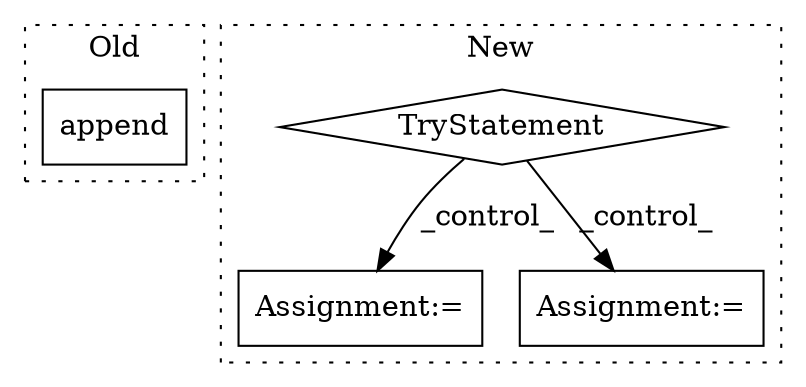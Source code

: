 digraph G {
subgraph cluster0 {
1 [label="append" a="32" s="4406,4446" l="7,1" shape="box"];
label = "Old";
style="dotted";
}
subgraph cluster1 {
2 [label="TryStatement" a="54" s="3310" l="4" shape="diamond"];
3 [label="Assignment:=" a="7" s="3437" l="1" shape="box"];
4 [label="Assignment:=" a="7" s="3334" l="1" shape="box"];
label = "New";
style="dotted";
}
2 -> 4 [label="_control_"];
2 -> 3 [label="_control_"];
}